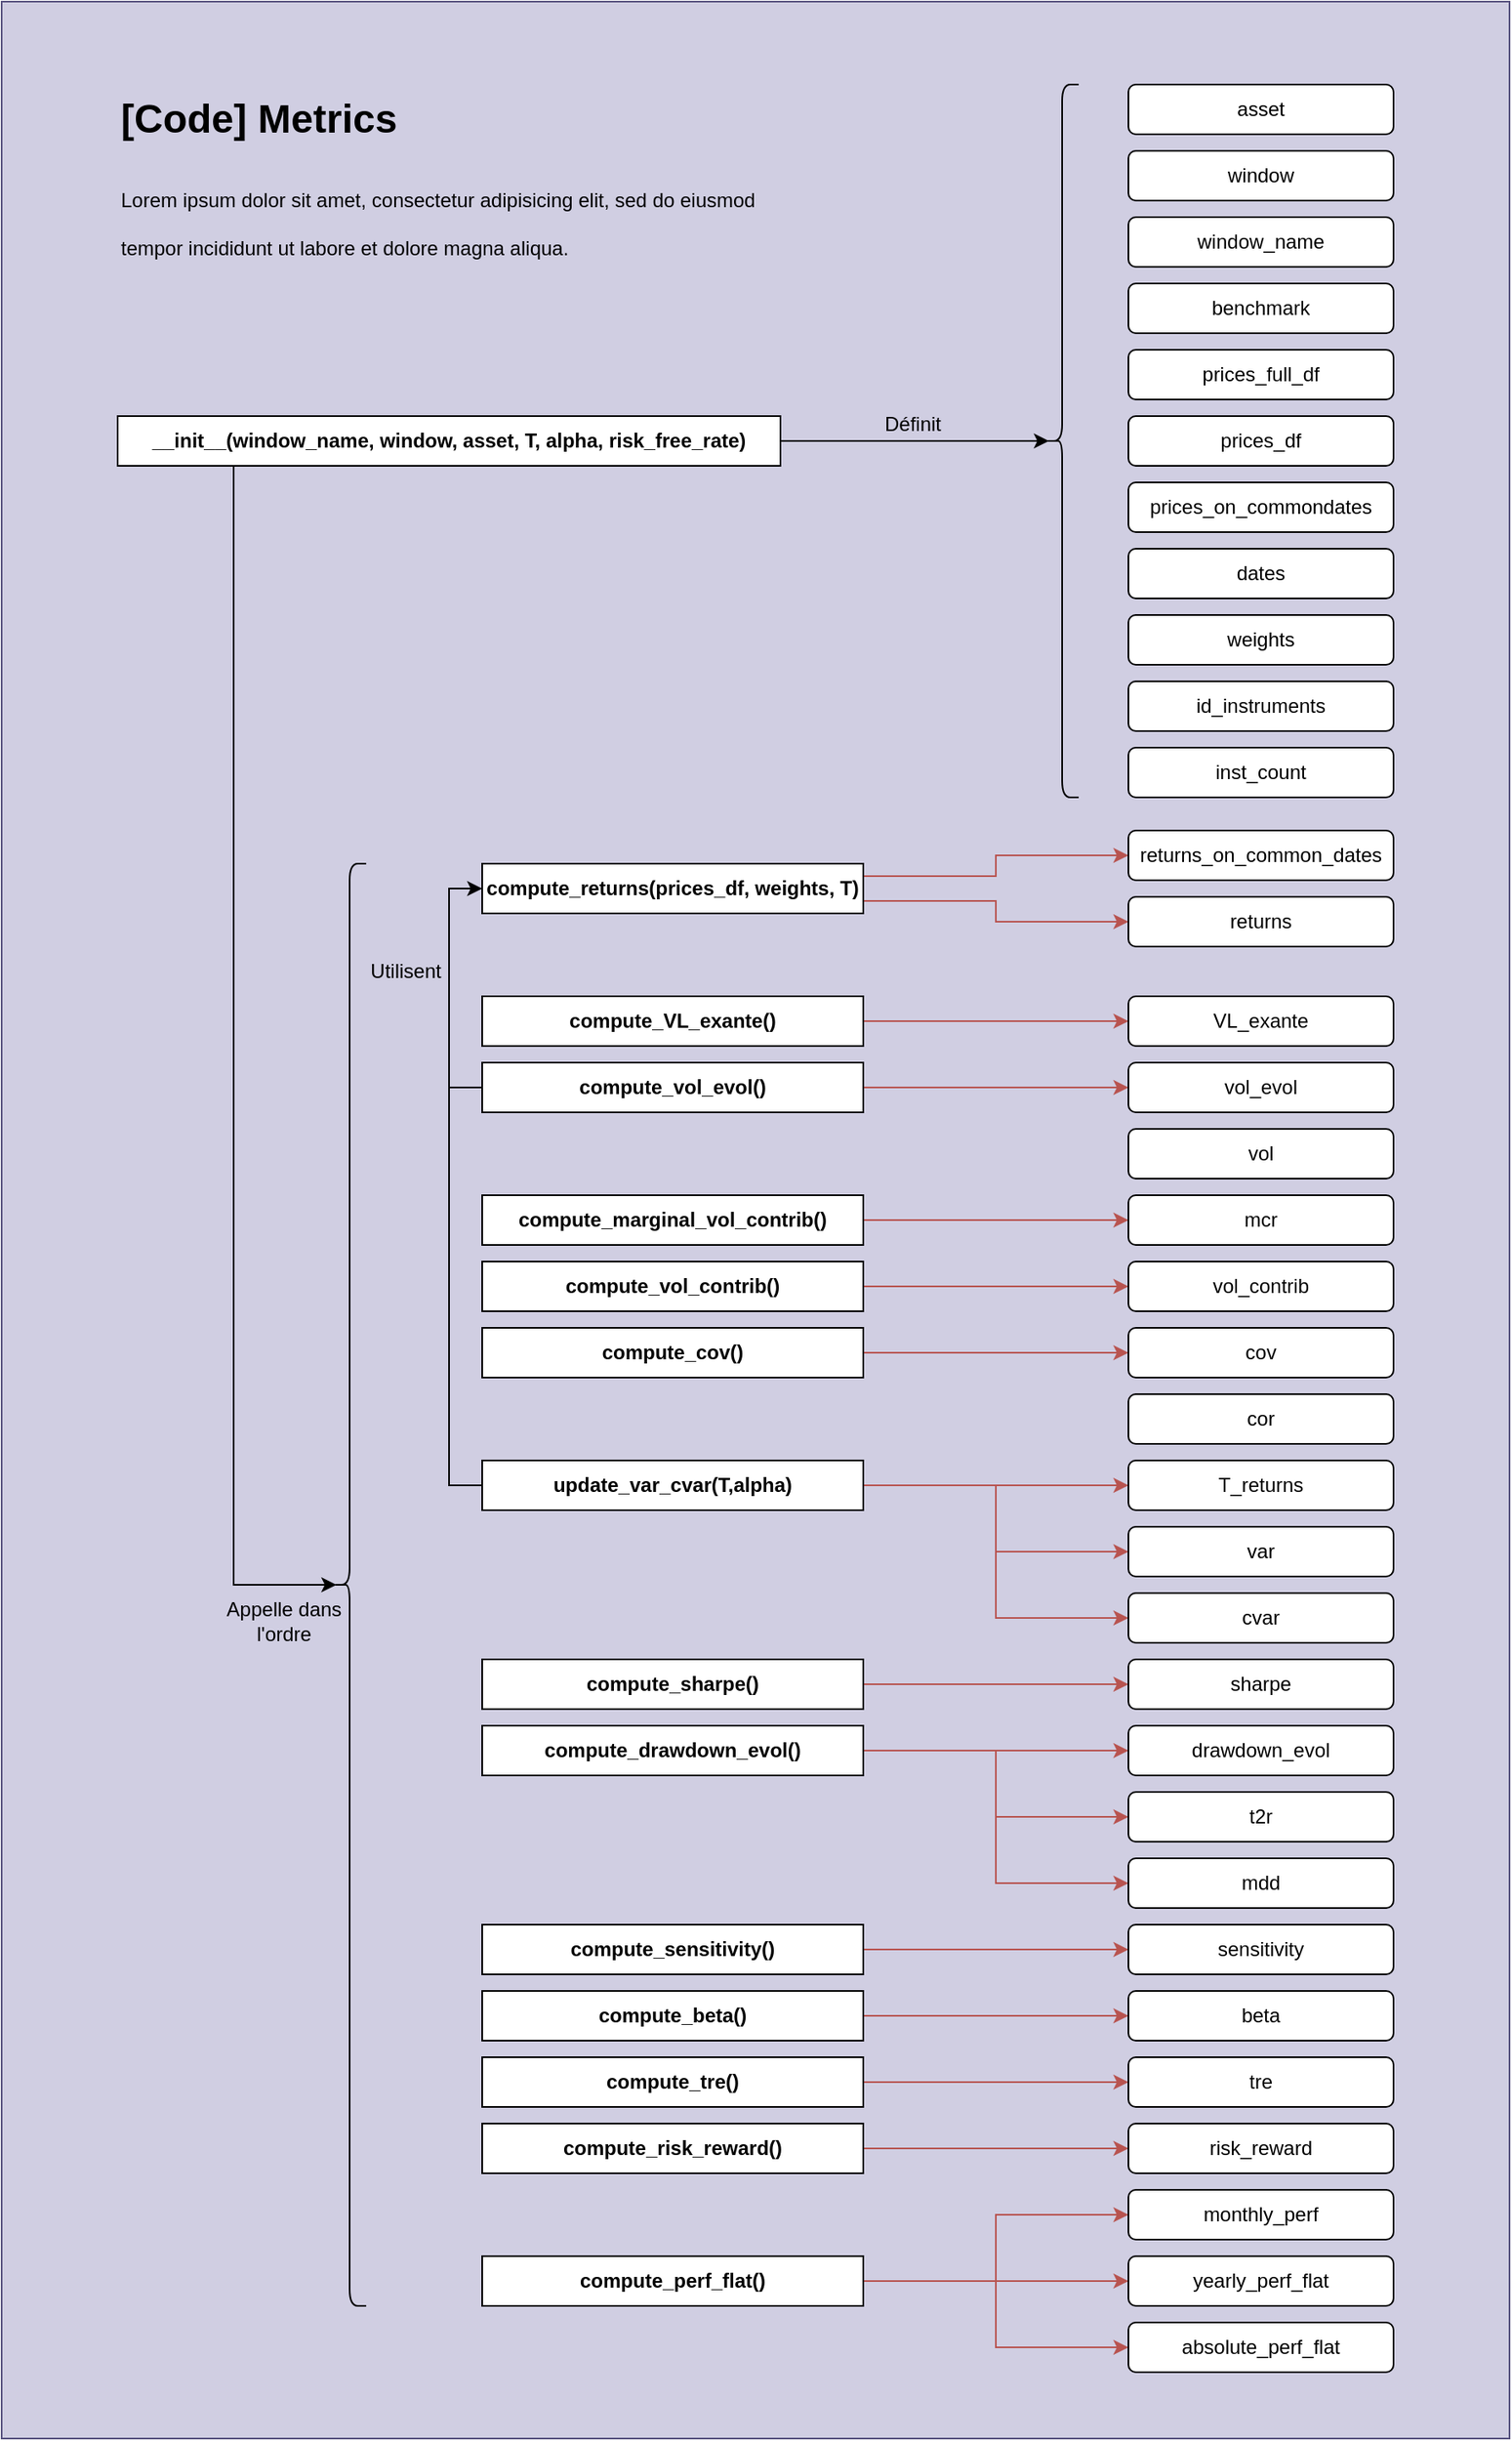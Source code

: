 <mxfile version="27.2.0">
  <diagram name="Page-1" id="DtPXHkyASpwX7tVZuU44">
    <mxGraphModel dx="3190" dy="2549" grid="1" gridSize="10" guides="1" tooltips="1" connect="1" arrows="1" fold="1" page="1" pageScale="1" pageWidth="827" pageHeight="1169" math="0" shadow="0">
      <root>
        <mxCell id="0" />
        <mxCell id="1" parent="0" />
        <mxCell id="JPcvBMSAecQYECdPvhLH-1" value="" style="rounded=0;whiteSpace=wrap;html=1;fillColor=#d0cee2;strokeColor=#56517e;movable=0;resizable=0;rotatable=0;deletable=0;editable=0;locked=1;connectable=0;" vertex="1" parent="1">
          <mxGeometry x="-270" y="-330" width="910" height="1470" as="geometry" />
        </mxCell>
        <mxCell id="JPcvBMSAecQYECdPvhLH-124" style="edgeStyle=orthogonalEdgeStyle;rounded=0;orthogonalLoop=1;jettySize=auto;html=1;exitX=1;exitY=0.25;exitDx=0;exitDy=0;entryX=0;entryY=0.5;entryDx=0;entryDy=0;fontColor=#FFE6CC;fillColor=#f8cecc;strokeColor=#b85450;" edge="1" parent="1" source="JPcvBMSAecQYECdPvhLH-3" target="JPcvBMSAecQYECdPvhLH-26">
          <mxGeometry relative="1" as="geometry" />
        </mxCell>
        <mxCell id="JPcvBMSAecQYECdPvhLH-125" style="edgeStyle=orthogonalEdgeStyle;rounded=0;orthogonalLoop=1;jettySize=auto;html=1;exitX=1;exitY=0.75;exitDx=0;exitDy=0;entryX=0;entryY=0.5;entryDx=0;entryDy=0;fontColor=#FFE6CC;fillColor=#f8cecc;strokeColor=#b85450;" edge="1" parent="1" source="JPcvBMSAecQYECdPvhLH-3" target="JPcvBMSAecQYECdPvhLH-27">
          <mxGeometry relative="1" as="geometry" />
        </mxCell>
        <mxCell id="JPcvBMSAecQYECdPvhLH-3" value="&lt;b&gt;compute_returns(prices_df, weights, T)&lt;/b&gt;" style="rounded=0;whiteSpace=wrap;html=1;" vertex="1" parent="1">
          <mxGeometry x="20" y="190" width="230" height="30" as="geometry" />
        </mxCell>
        <mxCell id="JPcvBMSAecQYECdPvhLH-51" style="edgeStyle=orthogonalEdgeStyle;rounded=0;orthogonalLoop=1;jettySize=auto;html=1;entryX=0;entryY=0.5;entryDx=0;entryDy=0;fontColor=#FFE6CC;fillColor=#f8cecc;strokeColor=#b85450;" edge="1" parent="1" source="JPcvBMSAecQYECdPvhLH-4" target="JPcvBMSAecQYECdPvhLH-28">
          <mxGeometry relative="1" as="geometry" />
        </mxCell>
        <mxCell id="JPcvBMSAecQYECdPvhLH-4" value="&lt;b&gt;compute_VL_exante()&lt;/b&gt;" style="rounded=0;whiteSpace=wrap;html=1;" vertex="1" parent="1">
          <mxGeometry x="20" y="270" width="230" height="30" as="geometry" />
        </mxCell>
        <mxCell id="JPcvBMSAecQYECdPvhLH-25" style="edgeStyle=orthogonalEdgeStyle;rounded=0;orthogonalLoop=1;jettySize=auto;html=1;endArrow=none;endFill=0;" edge="1" parent="1" source="JPcvBMSAecQYECdPvhLH-5">
          <mxGeometry relative="1" as="geometry">
            <mxPoint y="285" as="targetPoint" />
          </mxGeometry>
        </mxCell>
        <mxCell id="JPcvBMSAecQYECdPvhLH-52" style="edgeStyle=orthogonalEdgeStyle;rounded=0;orthogonalLoop=1;jettySize=auto;html=1;entryX=0;entryY=0.5;entryDx=0;entryDy=0;fontColor=#FFE6CC;fillColor=#f8cecc;strokeColor=#b85450;" edge="1" parent="1" source="JPcvBMSAecQYECdPvhLH-5" target="JPcvBMSAecQYECdPvhLH-32">
          <mxGeometry relative="1" as="geometry" />
        </mxCell>
        <mxCell id="JPcvBMSAecQYECdPvhLH-5" value="&lt;b&gt;compute_vol_evol()&lt;/b&gt;" style="rounded=0;whiteSpace=wrap;html=1;" vertex="1" parent="1">
          <mxGeometry x="20" y="310" width="230" height="30" as="geometry" />
        </mxCell>
        <mxCell id="JPcvBMSAecQYECdPvhLH-79" style="edgeStyle=orthogonalEdgeStyle;rounded=0;orthogonalLoop=1;jettySize=auto;html=1;entryX=0;entryY=0.5;entryDx=0;entryDy=0;fontColor=#FFE6CC;fillColor=#f8cecc;strokeColor=#b85450;" edge="1" parent="1" source="JPcvBMSAecQYECdPvhLH-6" target="JPcvBMSAecQYECdPvhLH-33">
          <mxGeometry relative="1" as="geometry" />
        </mxCell>
        <mxCell id="JPcvBMSAecQYECdPvhLH-6" value="&lt;b&gt;compute_marginal_vol_contrib()&lt;/b&gt;" style="rounded=0;whiteSpace=wrap;html=1;" vertex="1" parent="1">
          <mxGeometry x="20" y="390" width="230" height="30" as="geometry" />
        </mxCell>
        <mxCell id="JPcvBMSAecQYECdPvhLH-80" style="edgeStyle=orthogonalEdgeStyle;rounded=0;orthogonalLoop=1;jettySize=auto;html=1;fontColor=#FFE6CC;fillColor=#f8cecc;strokeColor=#b85450;" edge="1" parent="1" source="JPcvBMSAecQYECdPvhLH-7">
          <mxGeometry relative="1" as="geometry">
            <mxPoint x="410" y="445.0" as="targetPoint" />
          </mxGeometry>
        </mxCell>
        <mxCell id="JPcvBMSAecQYECdPvhLH-7" value="&lt;b&gt;compute_vol_contrib()&lt;/b&gt;" style="rounded=0;whiteSpace=wrap;html=1;" vertex="1" parent="1">
          <mxGeometry x="20" y="430" width="230" height="30" as="geometry" />
        </mxCell>
        <mxCell id="JPcvBMSAecQYECdPvhLH-66" style="edgeStyle=orthogonalEdgeStyle;rounded=0;orthogonalLoop=1;jettySize=auto;html=1;entryX=0;entryY=0.5;entryDx=0;entryDy=0;fontColor=#FFE6CC;fillColor=#f8cecc;strokeColor=#b85450;" edge="1" parent="1" source="JPcvBMSAecQYECdPvhLH-8" target="JPcvBMSAecQYECdPvhLH-35">
          <mxGeometry relative="1" as="geometry" />
        </mxCell>
        <mxCell id="JPcvBMSAecQYECdPvhLH-67" style="edgeStyle=orthogonalEdgeStyle;rounded=0;orthogonalLoop=1;jettySize=auto;html=1;entryX=0;entryY=0.5;entryDx=0;entryDy=0;fontColor=#FFE6CC;fillColor=#f8cecc;strokeColor=#b85450;" edge="1" parent="1" source="JPcvBMSAecQYECdPvhLH-8" target="JPcvBMSAecQYECdPvhLH-62">
          <mxGeometry relative="1" as="geometry" />
        </mxCell>
        <mxCell id="JPcvBMSAecQYECdPvhLH-68" style="edgeStyle=orthogonalEdgeStyle;rounded=0;orthogonalLoop=1;jettySize=auto;html=1;entryX=0;entryY=0.5;entryDx=0;entryDy=0;fontColor=#FFE6CC;fillColor=#f8cecc;strokeColor=#b85450;" edge="1" parent="1" source="JPcvBMSAecQYECdPvhLH-8" target="JPcvBMSAecQYECdPvhLH-61">
          <mxGeometry relative="1" as="geometry" />
        </mxCell>
        <mxCell id="JPcvBMSAecQYECdPvhLH-8" value="&lt;b&gt;update_var_cvar(T,alpha)&lt;/b&gt;" style="rounded=0;whiteSpace=wrap;html=1;" vertex="1" parent="1">
          <mxGeometry x="20" y="550" width="230" height="30" as="geometry" />
        </mxCell>
        <mxCell id="JPcvBMSAecQYECdPvhLH-70" style="edgeStyle=orthogonalEdgeStyle;rounded=0;orthogonalLoop=1;jettySize=auto;html=1;entryX=0;entryY=0.5;entryDx=0;entryDy=0;fontColor=#FFE6CC;fillColor=#f8cecc;strokeColor=#b85450;" edge="1" parent="1" source="JPcvBMSAecQYECdPvhLH-9" target="JPcvBMSAecQYECdPvhLH-69">
          <mxGeometry relative="1" as="geometry" />
        </mxCell>
        <mxCell id="JPcvBMSAecQYECdPvhLH-9" value="&lt;b&gt;compute_sharpe()&lt;/b&gt;" style="rounded=0;whiteSpace=wrap;html=1;" vertex="1" parent="1">
          <mxGeometry x="20" y="670" width="230" height="30" as="geometry" />
        </mxCell>
        <mxCell id="JPcvBMSAecQYECdPvhLH-71" style="edgeStyle=orthogonalEdgeStyle;rounded=0;orthogonalLoop=1;jettySize=auto;html=1;entryX=0;entryY=0.5;entryDx=0;entryDy=0;fontColor=#FFE6CC;fillColor=#f8cecc;strokeColor=#b85450;" edge="1" parent="1" source="JPcvBMSAecQYECdPvhLH-10" target="JPcvBMSAecQYECdPvhLH-37">
          <mxGeometry relative="1" as="geometry" />
        </mxCell>
        <mxCell id="JPcvBMSAecQYECdPvhLH-72" style="edgeStyle=orthogonalEdgeStyle;rounded=0;orthogonalLoop=1;jettySize=auto;html=1;entryX=0;entryY=0.5;entryDx=0;entryDy=0;fontColor=#FFE6CC;fillColor=#f8cecc;strokeColor=#b85450;" edge="1" parent="1" source="JPcvBMSAecQYECdPvhLH-10" target="JPcvBMSAecQYECdPvhLH-38">
          <mxGeometry relative="1" as="geometry">
            <Array as="points">
              <mxPoint x="330" y="725" />
              <mxPoint x="330" y="765" />
            </Array>
          </mxGeometry>
        </mxCell>
        <mxCell id="JPcvBMSAecQYECdPvhLH-81" style="edgeStyle=orthogonalEdgeStyle;rounded=0;orthogonalLoop=1;jettySize=auto;html=1;entryX=0;entryY=0.5;entryDx=0;entryDy=0;fontColor=#FFE6CC;fillColor=#f8cecc;strokeColor=#b85450;" edge="1" parent="1" source="JPcvBMSAecQYECdPvhLH-10" target="JPcvBMSAecQYECdPvhLH-39">
          <mxGeometry relative="1" as="geometry" />
        </mxCell>
        <mxCell id="JPcvBMSAecQYECdPvhLH-10" value="&lt;b&gt;compute_drawdown_evol()&lt;/b&gt;" style="rounded=0;whiteSpace=wrap;html=1;" vertex="1" parent="1">
          <mxGeometry x="20" y="710" width="230" height="30" as="geometry" />
        </mxCell>
        <mxCell id="JPcvBMSAecQYECdPvhLH-74" style="edgeStyle=orthogonalEdgeStyle;rounded=0;orthogonalLoop=1;jettySize=auto;html=1;fontColor=#FFE6CC;fillColor=#f8cecc;strokeColor=#b85450;" edge="1" parent="1" source="JPcvBMSAecQYECdPvhLH-11">
          <mxGeometry relative="1" as="geometry">
            <mxPoint x="410" y="845" as="targetPoint" />
          </mxGeometry>
        </mxCell>
        <mxCell id="JPcvBMSAecQYECdPvhLH-11" value="&lt;b&gt;compute_sensitivity()&lt;/b&gt;" style="rounded=0;whiteSpace=wrap;html=1;" vertex="1" parent="1">
          <mxGeometry x="20" y="830" width="230" height="30" as="geometry" />
        </mxCell>
        <mxCell id="JPcvBMSAecQYECdPvhLH-75" style="edgeStyle=orthogonalEdgeStyle;rounded=0;orthogonalLoop=1;jettySize=auto;html=1;fontColor=#FFE6CC;fillColor=#f8cecc;strokeColor=#b85450;" edge="1" parent="1" source="JPcvBMSAecQYECdPvhLH-12">
          <mxGeometry relative="1" as="geometry">
            <mxPoint x="410" y="885" as="targetPoint" />
          </mxGeometry>
        </mxCell>
        <mxCell id="JPcvBMSAecQYECdPvhLH-12" value="&lt;b&gt;compute_beta()&lt;/b&gt;" style="rounded=0;whiteSpace=wrap;html=1;" vertex="1" parent="1">
          <mxGeometry x="20" y="870" width="230" height="30" as="geometry" />
        </mxCell>
        <mxCell id="JPcvBMSAecQYECdPvhLH-76" style="edgeStyle=orthogonalEdgeStyle;rounded=0;orthogonalLoop=1;jettySize=auto;html=1;entryX=0;entryY=0.5;entryDx=0;entryDy=0;fontColor=#FFE6CC;fillColor=#f8cecc;strokeColor=#b85450;" edge="1" parent="1" source="JPcvBMSAecQYECdPvhLH-13" target="JPcvBMSAecQYECdPvhLH-42">
          <mxGeometry relative="1" as="geometry" />
        </mxCell>
        <mxCell id="JPcvBMSAecQYECdPvhLH-13" value="&lt;b&gt;compute_tre()&lt;/b&gt;" style="rounded=0;whiteSpace=wrap;html=1;" vertex="1" parent="1">
          <mxGeometry x="20" y="910" width="230" height="30" as="geometry" />
        </mxCell>
        <mxCell id="JPcvBMSAecQYECdPvhLH-77" style="edgeStyle=orthogonalEdgeStyle;rounded=0;orthogonalLoop=1;jettySize=auto;html=1;fontColor=#FFE6CC;fillColor=#f8cecc;strokeColor=#b85450;" edge="1" parent="1" source="JPcvBMSAecQYECdPvhLH-14">
          <mxGeometry relative="1" as="geometry">
            <mxPoint x="410" y="965" as="targetPoint" />
          </mxGeometry>
        </mxCell>
        <mxCell id="JPcvBMSAecQYECdPvhLH-14" value="&lt;b&gt;compute_risk_reward()&lt;/b&gt;" style="rounded=0;whiteSpace=wrap;html=1;" vertex="1" parent="1">
          <mxGeometry x="20" y="950" width="230" height="30" as="geometry" />
        </mxCell>
        <mxCell id="JPcvBMSAecQYECdPvhLH-47" style="edgeStyle=orthogonalEdgeStyle;rounded=0;orthogonalLoop=1;jettySize=auto;html=1;fontColor=#FFE6CC;fillColor=#f8cecc;strokeColor=#b85450;" edge="1" parent="1" source="JPcvBMSAecQYECdPvhLH-15" target="JPcvBMSAecQYECdPvhLH-45">
          <mxGeometry relative="1" as="geometry" />
        </mxCell>
        <mxCell id="JPcvBMSAecQYECdPvhLH-48" style="edgeStyle=orthogonalEdgeStyle;rounded=0;orthogonalLoop=1;jettySize=auto;html=1;entryX=0;entryY=0.5;entryDx=0;entryDy=0;fontColor=#FFE6CC;fillColor=#f8cecc;strokeColor=#b85450;" edge="1" parent="1" source="JPcvBMSAecQYECdPvhLH-15" target="JPcvBMSAecQYECdPvhLH-44">
          <mxGeometry relative="1" as="geometry" />
        </mxCell>
        <mxCell id="JPcvBMSAecQYECdPvhLH-49" style="edgeStyle=orthogonalEdgeStyle;rounded=0;orthogonalLoop=1;jettySize=auto;html=1;entryX=0;entryY=0.5;entryDx=0;entryDy=0;fontColor=#FFE6CC;fillColor=#f8cecc;strokeColor=#b85450;" edge="1" parent="1" source="JPcvBMSAecQYECdPvhLH-15" target="JPcvBMSAecQYECdPvhLH-46">
          <mxGeometry relative="1" as="geometry" />
        </mxCell>
        <mxCell id="JPcvBMSAecQYECdPvhLH-15" value="&lt;b&gt;compute_perf_flat()&lt;/b&gt;" style="rounded=0;whiteSpace=wrap;html=1;" vertex="1" parent="1">
          <mxGeometry x="20" y="1030" width="230" height="30" as="geometry" />
        </mxCell>
        <mxCell id="JPcvBMSAecQYECdPvhLH-50" style="edgeStyle=orthogonalEdgeStyle;rounded=0;orthogonalLoop=1;jettySize=auto;html=1;entryX=0;entryY=0.5;entryDx=0;entryDy=0;fontColor=#FFE6CC;fillColor=#f8cecc;strokeColor=#b85450;" edge="1" parent="1" source="JPcvBMSAecQYECdPvhLH-16" target="JPcvBMSAecQYECdPvhLH-29">
          <mxGeometry relative="1" as="geometry" />
        </mxCell>
        <mxCell id="JPcvBMSAecQYECdPvhLH-16" value="&lt;b&gt;compute_cov()&lt;/b&gt;" style="rounded=0;whiteSpace=wrap;html=1;" vertex="1" parent="1">
          <mxGeometry x="20" y="470" width="230" height="30" as="geometry" />
        </mxCell>
        <mxCell id="JPcvBMSAecQYECdPvhLH-106" style="edgeStyle=orthogonalEdgeStyle;rounded=0;orthogonalLoop=1;jettySize=auto;html=1;exitX=0.25;exitY=1;exitDx=0;exitDy=0;entryX=0.1;entryY=0.5;entryDx=0;entryDy=0;entryPerimeter=0;" edge="1" parent="1" source="JPcvBMSAecQYECdPvhLH-18" target="JPcvBMSAecQYECdPvhLH-88">
          <mxGeometry relative="1" as="geometry">
            <Array as="points">
              <mxPoint x="-130" y="-50" />
              <mxPoint x="-130" y="625" />
            </Array>
          </mxGeometry>
        </mxCell>
        <mxCell id="JPcvBMSAecQYECdPvhLH-18" value="&lt;b&gt;__init__(window_name, window, asset, T, alpha, risk_free_rate)&lt;/b&gt;" style="rounded=0;whiteSpace=wrap;html=1;" vertex="1" parent="1">
          <mxGeometry x="-200" y="-80" width="400" height="30" as="geometry" />
        </mxCell>
        <mxCell id="JPcvBMSAecQYECdPvhLH-24" value="Utilisent" style="text;html=1;align=center;verticalAlign=middle;whiteSpace=wrap;rounded=0;" vertex="1" parent="1">
          <mxGeometry x="-56" y="240" width="60" height="30" as="geometry" />
        </mxCell>
        <mxCell id="JPcvBMSAecQYECdPvhLH-26" value="returns_on_common_dates" style="rounded=1;whiteSpace=wrap;html=1;" vertex="1" parent="1">
          <mxGeometry x="410" y="170" width="160" height="30" as="geometry" />
        </mxCell>
        <mxCell id="JPcvBMSAecQYECdPvhLH-27" value="returns" style="rounded=1;whiteSpace=wrap;html=1;" vertex="1" parent="1">
          <mxGeometry x="410" y="210" width="160" height="30" as="geometry" />
        </mxCell>
        <mxCell id="JPcvBMSAecQYECdPvhLH-28" value="VL_exante" style="rounded=1;whiteSpace=wrap;html=1;" vertex="1" parent="1">
          <mxGeometry x="410" y="270" width="160" height="30" as="geometry" />
        </mxCell>
        <mxCell id="JPcvBMSAecQYECdPvhLH-29" value="cov" style="rounded=1;whiteSpace=wrap;html=1;" vertex="1" parent="1">
          <mxGeometry x="410" y="470" width="160" height="30" as="geometry" />
        </mxCell>
        <mxCell id="JPcvBMSAecQYECdPvhLH-30" value="cor" style="rounded=1;whiteSpace=wrap;html=1;" vertex="1" parent="1">
          <mxGeometry x="410" y="510" width="160" height="30" as="geometry" />
        </mxCell>
        <mxCell id="JPcvBMSAecQYECdPvhLH-31" value="vol" style="rounded=1;whiteSpace=wrap;html=1;" vertex="1" parent="1">
          <mxGeometry x="410" y="350" width="160" height="30" as="geometry" />
        </mxCell>
        <mxCell id="JPcvBMSAecQYECdPvhLH-32" value="vol_evol" style="rounded=1;whiteSpace=wrap;html=1;" vertex="1" parent="1">
          <mxGeometry x="410" y="310" width="160" height="30" as="geometry" />
        </mxCell>
        <mxCell id="JPcvBMSAecQYECdPvhLH-33" value="mcr" style="rounded=1;whiteSpace=wrap;html=1;" vertex="1" parent="1">
          <mxGeometry x="410" y="390" width="160" height="30" as="geometry" />
        </mxCell>
        <mxCell id="JPcvBMSAecQYECdPvhLH-34" value="vol_contrib" style="rounded=1;whiteSpace=wrap;html=1;" vertex="1" parent="1">
          <mxGeometry x="410" y="430" width="160" height="30" as="geometry" />
        </mxCell>
        <mxCell id="JPcvBMSAecQYECdPvhLH-35" value="T_returns" style="rounded=1;whiteSpace=wrap;html=1;" vertex="1" parent="1">
          <mxGeometry x="410" y="550" width="160" height="30" as="geometry" />
        </mxCell>
        <mxCell id="JPcvBMSAecQYECdPvhLH-37" value="drawdown_evol" style="rounded=1;whiteSpace=wrap;html=1;" vertex="1" parent="1">
          <mxGeometry x="410" y="710" width="160" height="30" as="geometry" />
        </mxCell>
        <mxCell id="JPcvBMSAecQYECdPvhLH-38" value="t2r" style="rounded=1;whiteSpace=wrap;html=1;" vertex="1" parent="1">
          <mxGeometry x="410" y="750" width="160" height="30" as="geometry" />
        </mxCell>
        <mxCell id="JPcvBMSAecQYECdPvhLH-39" value="mdd" style="rounded=1;whiteSpace=wrap;html=1;" vertex="1" parent="1">
          <mxGeometry x="410" y="790" width="160" height="30" as="geometry" />
        </mxCell>
        <mxCell id="JPcvBMSAecQYECdPvhLH-40" value="sensitivity" style="rounded=1;whiteSpace=wrap;html=1;" vertex="1" parent="1">
          <mxGeometry x="410" y="830" width="160" height="30" as="geometry" />
        </mxCell>
        <mxCell id="JPcvBMSAecQYECdPvhLH-41" value="beta" style="rounded=1;whiteSpace=wrap;html=1;" vertex="1" parent="1">
          <mxGeometry x="410" y="870" width="160" height="30" as="geometry" />
        </mxCell>
        <mxCell id="JPcvBMSAecQYECdPvhLH-42" value="tre" style="rounded=1;whiteSpace=wrap;html=1;" vertex="1" parent="1">
          <mxGeometry x="410" y="910" width="160" height="30" as="geometry" />
        </mxCell>
        <mxCell id="JPcvBMSAecQYECdPvhLH-43" value="risk_reward" style="rounded=1;whiteSpace=wrap;html=1;" vertex="1" parent="1">
          <mxGeometry x="410" y="950" width="160" height="30" as="geometry" />
        </mxCell>
        <mxCell id="JPcvBMSAecQYECdPvhLH-44" value="monthly_perf" style="rounded=1;whiteSpace=wrap;html=1;" vertex="1" parent="1">
          <mxGeometry x="410" y="990" width="160" height="30" as="geometry" />
        </mxCell>
        <mxCell id="JPcvBMSAecQYECdPvhLH-45" value="yearly_perf_flat" style="rounded=1;whiteSpace=wrap;html=1;" vertex="1" parent="1">
          <mxGeometry x="410" y="1030" width="160" height="30" as="geometry" />
        </mxCell>
        <mxCell id="JPcvBMSAecQYECdPvhLH-46" value="absolute_perf_flat" style="rounded=1;whiteSpace=wrap;html=1;" vertex="1" parent="1">
          <mxGeometry x="410" y="1070" width="160" height="30" as="geometry" />
        </mxCell>
        <mxCell id="JPcvBMSAecQYECdPvhLH-23" value="" style="edgeStyle=orthogonalEdgeStyle;rounded=0;orthogonalLoop=1;jettySize=auto;html=1;entryX=0;entryY=0.5;entryDx=0;entryDy=0;" edge="1" parent="1" source="JPcvBMSAecQYECdPvhLH-8" target="JPcvBMSAecQYECdPvhLH-3">
          <mxGeometry relative="1" as="geometry">
            <mxPoint x="-115" y="405" as="targetPoint" />
            <Array as="points">
              <mxPoint y="565" />
              <mxPoint y="205" />
            </Array>
          </mxGeometry>
        </mxCell>
        <mxCell id="JPcvBMSAecQYECdPvhLH-61" value="cvar" style="rounded=1;whiteSpace=wrap;html=1;" vertex="1" parent="1">
          <mxGeometry x="410" y="630" width="160" height="30" as="geometry" />
        </mxCell>
        <mxCell id="JPcvBMSAecQYECdPvhLH-62" value="var" style="rounded=1;whiteSpace=wrap;html=1;" vertex="1" parent="1">
          <mxGeometry x="410" y="590" width="160" height="30" as="geometry" />
        </mxCell>
        <mxCell id="JPcvBMSAecQYECdPvhLH-69" value="sharpe" style="rounded=1;whiteSpace=wrap;html=1;" vertex="1" parent="1">
          <mxGeometry x="410" y="670" width="160" height="30" as="geometry" />
        </mxCell>
        <mxCell id="JPcvBMSAecQYECdPvhLH-88" value="" style="shape=curlyBracket;whiteSpace=wrap;html=1;rounded=1;labelPosition=left;verticalLabelPosition=middle;align=right;verticalAlign=middle;" vertex="1" parent="1">
          <mxGeometry x="-70" y="190" width="20" height="870" as="geometry" />
        </mxCell>
        <mxCell id="JPcvBMSAecQYECdPvhLH-91" value="Appelle dans l&#39;ordre" style="text;html=1;align=center;verticalAlign=middle;whiteSpace=wrap;rounded=0;" vertex="1" parent="1">
          <mxGeometry x="-150" y="632" width="101" height="30" as="geometry" />
        </mxCell>
        <mxCell id="JPcvBMSAecQYECdPvhLH-94" value="window" style="rounded=1;whiteSpace=wrap;html=1;" vertex="1" parent="1">
          <mxGeometry x="410" y="-240" width="160" height="30" as="geometry" />
        </mxCell>
        <mxCell id="JPcvBMSAecQYECdPvhLH-95" value="window_name" style="rounded=1;whiteSpace=wrap;html=1;" vertex="1" parent="1">
          <mxGeometry x="410" y="-200" width="160" height="30" as="geometry" />
        </mxCell>
        <mxCell id="JPcvBMSAecQYECdPvhLH-96" value="asset" style="rounded=1;whiteSpace=wrap;html=1;" vertex="1" parent="1">
          <mxGeometry x="410" y="-280" width="160" height="30" as="geometry" />
        </mxCell>
        <mxCell id="JPcvBMSAecQYECdPvhLH-97" value="benchmark" style="rounded=1;whiteSpace=wrap;html=1;" vertex="1" parent="1">
          <mxGeometry x="410" y="-160" width="160" height="30" as="geometry" />
        </mxCell>
        <mxCell id="JPcvBMSAecQYECdPvhLH-98" value="prices_full_df" style="rounded=1;whiteSpace=wrap;html=1;" vertex="1" parent="1">
          <mxGeometry x="410" y="-120" width="160" height="30" as="geometry" />
        </mxCell>
        <mxCell id="JPcvBMSAecQYECdPvhLH-99" value="prices_df" style="rounded=1;whiteSpace=wrap;html=1;" vertex="1" parent="1">
          <mxGeometry x="410" y="-80" width="160" height="30" as="geometry" />
        </mxCell>
        <mxCell id="JPcvBMSAecQYECdPvhLH-100" value="prices_on_commondates" style="rounded=1;whiteSpace=wrap;html=1;" vertex="1" parent="1">
          <mxGeometry x="410" y="-40" width="160" height="30" as="geometry" />
        </mxCell>
        <mxCell id="JPcvBMSAecQYECdPvhLH-101" value="dates" style="rounded=1;whiteSpace=wrap;html=1;" vertex="1" parent="1">
          <mxGeometry x="410" width="160" height="30" as="geometry" />
        </mxCell>
        <mxCell id="JPcvBMSAecQYECdPvhLH-102" value="weights" style="rounded=1;whiteSpace=wrap;html=1;" vertex="1" parent="1">
          <mxGeometry x="410" y="40" width="160" height="30" as="geometry" />
        </mxCell>
        <mxCell id="JPcvBMSAecQYECdPvhLH-103" value="id_instruments" style="rounded=1;whiteSpace=wrap;html=1;" vertex="1" parent="1">
          <mxGeometry x="410" y="80" width="160" height="30" as="geometry" />
        </mxCell>
        <mxCell id="JPcvBMSAecQYECdPvhLH-104" value="inst_count" style="rounded=1;whiteSpace=wrap;html=1;" vertex="1" parent="1">
          <mxGeometry x="410" y="120" width="160" height="30" as="geometry" />
        </mxCell>
        <mxCell id="JPcvBMSAecQYECdPvhLH-107" value="" style="shape=curlyBracket;whiteSpace=wrap;html=1;rounded=1;labelPosition=left;verticalLabelPosition=middle;align=right;verticalAlign=middle;" vertex="1" parent="1">
          <mxGeometry x="360" y="-280" width="20" height="430" as="geometry" />
        </mxCell>
        <mxCell id="JPcvBMSAecQYECdPvhLH-108" style="edgeStyle=orthogonalEdgeStyle;rounded=0;orthogonalLoop=1;jettySize=auto;html=1;entryX=0.1;entryY=0.5;entryDx=0;entryDy=0;entryPerimeter=0;" edge="1" parent="1" source="JPcvBMSAecQYECdPvhLH-18" target="JPcvBMSAecQYECdPvhLH-107">
          <mxGeometry relative="1" as="geometry" />
        </mxCell>
        <mxCell id="JPcvBMSAecQYECdPvhLH-110" value="Définit" style="text;html=1;align=center;verticalAlign=middle;whiteSpace=wrap;rounded=0;" vertex="1" parent="1">
          <mxGeometry x="250" y="-90" width="60" height="30" as="geometry" />
        </mxCell>
        <mxCell id="JPcvBMSAecQYECdPvhLH-111" value="&lt;h1 style=&quot;margin-top: 0px;&quot;&gt;&lt;span style=&quot;background-color: transparent; color: light-dark(rgb(0, 0, 0), rgb(255, 255, 255));&quot;&gt;[Code] Metrics&amp;nbsp;&lt;/span&gt;&lt;/h1&gt;&lt;h1 style=&quot;margin-top: 0px;&quot;&gt;&lt;span style=&quot;background-color: transparent; color: light-dark(rgb(0, 0, 0), rgb(255, 255, 255)); font-size: 12px; font-weight: normal;&quot;&gt;Lorem ipsum dolor sit amet, consectetur adipisicing elit, sed do eiusmod tempor incididunt ut labore et dolore magna aliqua.&lt;/span&gt;&lt;/h1&gt;" style="text;html=1;whiteSpace=wrap;overflow=hidden;rounded=0;" vertex="1" parent="1">
          <mxGeometry x="-200" y="-280" width="390" height="120" as="geometry" />
        </mxCell>
      </root>
    </mxGraphModel>
  </diagram>
</mxfile>
